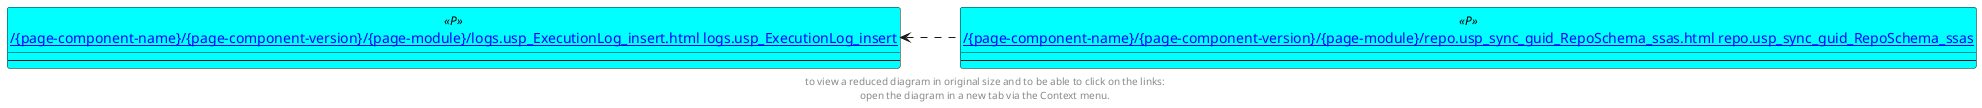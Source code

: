 @startuml
left to right direction
'top to bottom direction
hide circle
'avoide "." issues:
set namespaceSeparator none


skinparam class {
  BackgroundColor White
  BackgroundColor<<FN>> Yellow
  BackgroundColor<<FS>> Yellow
  BackgroundColor<<FT>> LightGray
  BackgroundColor<<IF>> Yellow
  BackgroundColor<<IS>> Yellow
  BackgroundColor<<P>> Aqua
  BackgroundColor<<PC>> Aqua
  BackgroundColor<<SN>> Yellow
  BackgroundColor<<SO>> SlateBlue
  BackgroundColor<<TF>> LightGray
  BackgroundColor<<TR>> Tomato
  BackgroundColor<<U>> White
  BackgroundColor<<V>> WhiteSmoke
  BackgroundColor<<X>> Aqua
}


entity "[[{site-url}/{page-component-name}/{page-component-version}/{page-module}/logs.usp_ExecutionLog_insert.html logs.usp_ExecutionLog_insert]]" as logs.usp_ExecutionLog_insert << P >> {
  --
}

entity "[[{site-url}/{page-component-name}/{page-component-version}/{page-module}/repo.usp_sync_guid_RepoSchema_ssas.html repo.usp_sync_guid_RepoSchema_ssas]]" as repo.usp_sync_guid_RepoSchema_ssas << P >> {
  --
}

logs.usp_ExecutionLog_insert <.. repo.usp_sync_guid_RepoSchema_ssas
footer
to view a reduced diagram in original size and to be able to click on the links:
open the diagram in a new tab via the Context menu.
end footer

@enduml

